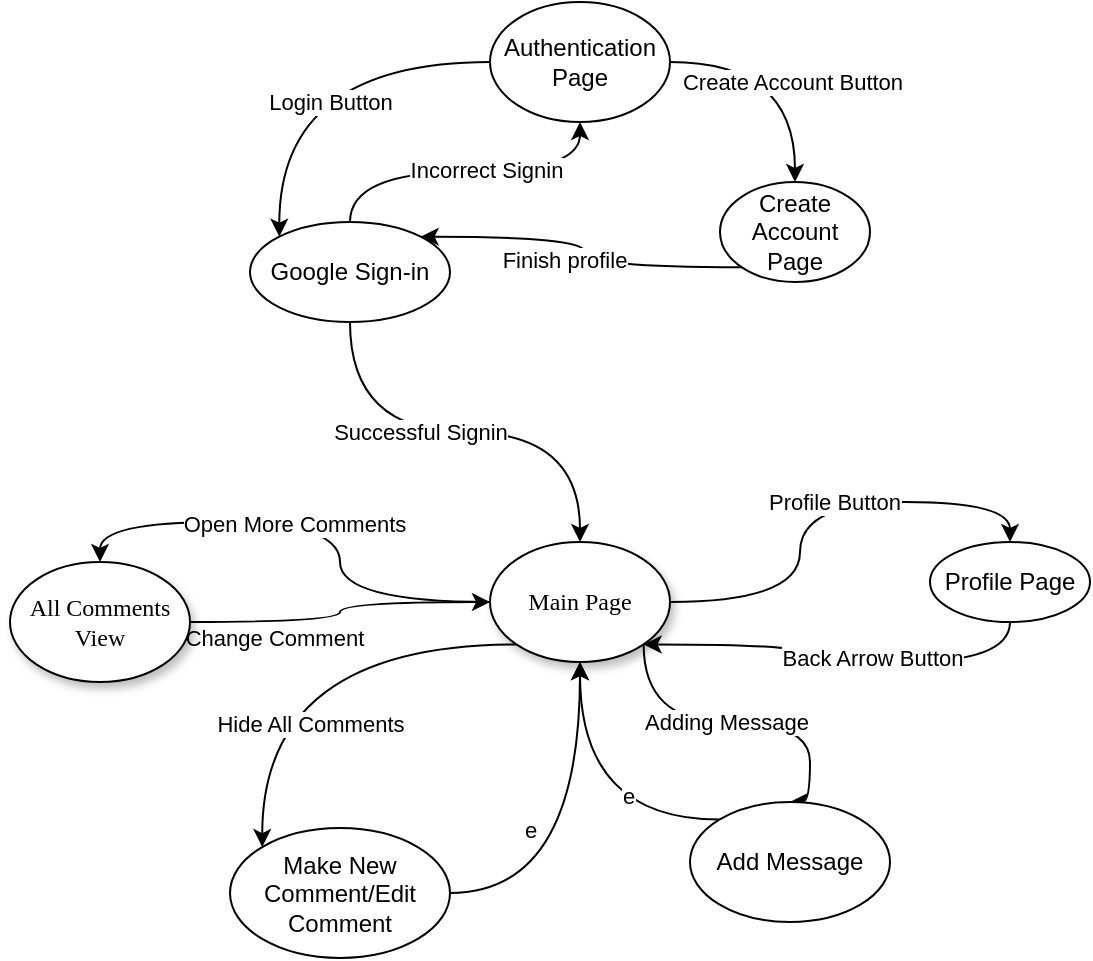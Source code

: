 <mxfile version="21.1.2" type="device">
  <diagram name="Page-1" id="42789a77-a242-8287-6e28-9cd8cfd52e62">
    <mxGraphModel dx="1026" dy="1381" grid="1" gridSize="10" guides="1" tooltips="1" connect="1" arrows="1" fold="1" page="1" pageScale="1" pageWidth="1100" pageHeight="850" background="none" math="0" shadow="0">
      <root>
        <mxCell id="0" />
        <mxCell id="1" parent="0" />
        <mxCell id="caEUmY_EbgFFmlqhqT1D-3" style="edgeStyle=orthogonalEdgeStyle;rounded=0;orthogonalLoop=1;jettySize=auto;html=1;exitX=0;exitY=0.5;exitDx=0;exitDy=0;entryX=0.5;entryY=0;entryDx=0;entryDy=0;curved=1;" parent="1" source="1ea317790d2ca983-1" target="caEUmY_EbgFFmlqhqT1D-1" edge="1">
          <mxGeometry relative="1" as="geometry" />
        </mxCell>
        <mxCell id="caEUmY_EbgFFmlqhqT1D-4" value="Open More Comments" style="edgeLabel;html=1;align=center;verticalAlign=middle;resizable=0;points=[];" parent="caEUmY_EbgFFmlqhqT1D-3" vertex="1" connectable="0">
          <mxGeometry x="0.084" y="1" relative="1" as="geometry">
            <mxPoint as="offset" />
          </mxGeometry>
        </mxCell>
        <mxCell id="caEUmY_EbgFFmlqhqT1D-7" style="edgeStyle=orthogonalEdgeStyle;rounded=0;orthogonalLoop=1;jettySize=auto;html=1;exitX=1;exitY=0.5;exitDx=0;exitDy=0;entryX=0.5;entryY=0;entryDx=0;entryDy=0;curved=1;" parent="1" source="1ea317790d2ca983-1" target="Jl37D4_dwbG5JCIoD-hL-33" edge="1">
          <mxGeometry relative="1" as="geometry" />
        </mxCell>
        <mxCell id="caEUmY_EbgFFmlqhqT1D-10" value="Profile Button" style="edgeLabel;html=1;align=center;verticalAlign=middle;resizable=0;points=[];" parent="caEUmY_EbgFFmlqhqT1D-7" vertex="1" connectable="0">
          <mxGeometry x="0.1" relative="1" as="geometry">
            <mxPoint as="offset" />
          </mxGeometry>
        </mxCell>
        <mxCell id="RDnHysUzvk7rDg8fTse5-3" style="edgeStyle=orthogonalEdgeStyle;rounded=0;orthogonalLoop=1;jettySize=auto;html=1;exitX=0;exitY=1;exitDx=0;exitDy=0;entryX=0;entryY=0;entryDx=0;entryDy=0;curved=1;" edge="1" parent="1" source="1ea317790d2ca983-1" target="RDnHysUzvk7rDg8fTse5-1">
          <mxGeometry relative="1" as="geometry" />
        </mxCell>
        <mxCell id="RDnHysUzvk7rDg8fTse5-7" value="Change Comment" style="edgeLabel;html=1;align=center;verticalAlign=middle;resizable=0;points=[];" vertex="1" connectable="0" parent="RDnHysUzvk7rDg8fTse5-3">
          <mxGeometry x="0.062" y="-3" relative="1" as="geometry">
            <mxPoint as="offset" />
          </mxGeometry>
        </mxCell>
        <mxCell id="RDnHysUzvk7rDg8fTse5-5" style="edgeStyle=orthogonalEdgeStyle;rounded=0;orthogonalLoop=1;jettySize=auto;html=1;exitX=1;exitY=1;exitDx=0;exitDy=0;entryX=0.5;entryY=0;entryDx=0;entryDy=0;curved=1;" edge="1" parent="1" source="1ea317790d2ca983-1" target="RDnHysUzvk7rDg8fTse5-2">
          <mxGeometry relative="1" as="geometry">
            <Array as="points">
              <mxPoint x="547" y="340" />
              <mxPoint x="630" y="340" />
            </Array>
          </mxGeometry>
        </mxCell>
        <mxCell id="RDnHysUzvk7rDg8fTse5-9" value="Adding Message" style="edgeLabel;html=1;align=center;verticalAlign=middle;resizable=0;points=[];" vertex="1" connectable="0" parent="RDnHysUzvk7rDg8fTse5-5">
          <mxGeometry x="-0.07" relative="1" as="geometry">
            <mxPoint as="offset" />
          </mxGeometry>
        </mxCell>
        <mxCell id="1ea317790d2ca983-1" value="Main Page" style="ellipse;whiteSpace=wrap;html=1;rounded=0;shadow=1;comic=0;labelBackgroundColor=none;strokeWidth=1;fontFamily=Verdana;fontSize=12;align=center;" parent="1" vertex="1">
          <mxGeometry x="470" y="250" width="90" height="60" as="geometry" />
        </mxCell>
        <mxCell id="Jl37D4_dwbG5JCIoD-hL-5" style="edgeStyle=orthogonalEdgeStyle;rounded=0;orthogonalLoop=1;jettySize=auto;html=1;exitX=0;exitY=0.5;exitDx=0;exitDy=0;entryX=0;entryY=0;entryDx=0;entryDy=0;curved=1;" parent="1" source="Jl37D4_dwbG5JCIoD-hL-2" target="Jl37D4_dwbG5JCIoD-hL-11" edge="1">
          <mxGeometry relative="1" as="geometry">
            <mxPoint x="422.5" y="70" as="targetPoint" />
          </mxGeometry>
        </mxCell>
        <mxCell id="Jl37D4_dwbG5JCIoD-hL-7" value="&lt;div&gt;Login Button&lt;/div&gt;" style="edgeLabel;html=1;align=center;verticalAlign=middle;resizable=0;points=[];" parent="Jl37D4_dwbG5JCIoD-hL-5" vertex="1" connectable="0">
          <mxGeometry x="0.177" y="10" relative="1" as="geometry">
            <mxPoint x="15" y="12" as="offset" />
          </mxGeometry>
        </mxCell>
        <mxCell id="Jl37D4_dwbG5JCIoD-hL-9" value="Create Account Button" style="edgeStyle=orthogonalEdgeStyle;rounded=0;orthogonalLoop=1;jettySize=auto;html=1;exitX=1;exitY=0.5;exitDx=0;exitDy=0;entryX=0.5;entryY=0;entryDx=0;entryDy=0;curved=1;" parent="1" source="Jl37D4_dwbG5JCIoD-hL-2" target="Jl37D4_dwbG5JCIoD-hL-4" edge="1">
          <mxGeometry x="0.184" y="-2" relative="1" as="geometry">
            <mxPoint as="offset" />
          </mxGeometry>
        </mxCell>
        <mxCell id="Jl37D4_dwbG5JCIoD-hL-2" value="Authentication Page" style="ellipse;whiteSpace=wrap;html=1;" parent="1" vertex="1">
          <mxGeometry x="470" y="-20" width="90" height="60" as="geometry" />
        </mxCell>
        <mxCell id="Jl37D4_dwbG5JCIoD-hL-18" value="" style="edgeStyle=orthogonalEdgeStyle;rounded=0;orthogonalLoop=1;jettySize=auto;html=1;exitX=1;exitY=0.5;exitDx=0;exitDy=0;entryX=1;entryY=0.5;entryDx=0;entryDy=0;curved=1;" parent="1" source="Jl37D4_dwbG5JCIoD-hL-4" target="Jl37D4_dwbG5JCIoD-hL-4" edge="1">
          <mxGeometry relative="1" as="geometry">
            <mxPoint x="720" y="95" as="targetPoint" />
            <mxPoint as="offset" />
          </mxGeometry>
        </mxCell>
        <mxCell id="Jl37D4_dwbG5JCIoD-hL-26" style="edgeStyle=orthogonalEdgeStyle;rounded=0;orthogonalLoop=1;jettySize=auto;html=1;exitX=0;exitY=1;exitDx=0;exitDy=0;entryX=1;entryY=0;entryDx=0;entryDy=0;curved=1;" parent="1" source="Jl37D4_dwbG5JCIoD-hL-4" target="Jl37D4_dwbG5JCIoD-hL-11" edge="1">
          <mxGeometry relative="1" as="geometry" />
        </mxCell>
        <mxCell id="Jl37D4_dwbG5JCIoD-hL-27" value="Finish profile" style="edgeLabel;html=1;align=center;verticalAlign=middle;resizable=0;points=[];" parent="Jl37D4_dwbG5JCIoD-hL-26" vertex="1" connectable="0">
          <mxGeometry x="0.231" y="11" relative="1" as="geometry">
            <mxPoint x="4" as="offset" />
          </mxGeometry>
        </mxCell>
        <mxCell id="Jl37D4_dwbG5JCIoD-hL-4" value="Create Account Page" style="ellipse;whiteSpace=wrap;html=1;" parent="1" vertex="1">
          <mxGeometry x="585" y="70" width="75" height="50" as="geometry" />
        </mxCell>
        <mxCell id="Jl37D4_dwbG5JCIoD-hL-13" style="edgeStyle=orthogonalEdgeStyle;rounded=0;orthogonalLoop=1;jettySize=auto;html=1;exitX=0.5;exitY=1;exitDx=0;exitDy=0;entryX=0.5;entryY=0;entryDx=0;entryDy=0;curved=1;" parent="1" source="Jl37D4_dwbG5JCIoD-hL-11" target="1ea317790d2ca983-1" edge="1">
          <mxGeometry relative="1" as="geometry" />
        </mxCell>
        <mxCell id="Jl37D4_dwbG5JCIoD-hL-14" value="Successful Signin" style="edgeLabel;html=1;align=center;verticalAlign=middle;resizable=0;points=[];" parent="Jl37D4_dwbG5JCIoD-hL-13" vertex="1" connectable="0">
          <mxGeometry x="-0.2" relative="1" as="geometry">
            <mxPoint as="offset" />
          </mxGeometry>
        </mxCell>
        <mxCell id="Jl37D4_dwbG5JCIoD-hL-30" style="edgeStyle=orthogonalEdgeStyle;rounded=0;orthogonalLoop=1;jettySize=auto;html=1;exitX=0.5;exitY=0;exitDx=0;exitDy=0;entryX=0.5;entryY=1;entryDx=0;entryDy=0;curved=1;" parent="1" source="Jl37D4_dwbG5JCIoD-hL-11" target="Jl37D4_dwbG5JCIoD-hL-2" edge="1">
          <mxGeometry relative="1" as="geometry" />
        </mxCell>
        <mxCell id="Jl37D4_dwbG5JCIoD-hL-31" value="Incorrect Signin" style="edgeLabel;html=1;align=center;verticalAlign=middle;resizable=0;points=[];" parent="Jl37D4_dwbG5JCIoD-hL-30" vertex="1" connectable="0">
          <mxGeometry x="0.127" y="1" relative="1" as="geometry">
            <mxPoint as="offset" />
          </mxGeometry>
        </mxCell>
        <mxCell id="Jl37D4_dwbG5JCIoD-hL-11" value="Google Sign-in" style="ellipse;whiteSpace=wrap;html=1;" parent="1" vertex="1">
          <mxGeometry x="350" y="90" width="100" height="50" as="geometry" />
        </mxCell>
        <mxCell id="caEUmY_EbgFFmlqhqT1D-9" style="edgeStyle=orthogonalEdgeStyle;rounded=0;orthogonalLoop=1;jettySize=auto;html=1;exitX=0.5;exitY=1;exitDx=0;exitDy=0;entryX=1;entryY=1;entryDx=0;entryDy=0;curved=1;" parent="1" source="Jl37D4_dwbG5JCIoD-hL-33" target="1ea317790d2ca983-1" edge="1">
          <mxGeometry relative="1" as="geometry" />
        </mxCell>
        <mxCell id="caEUmY_EbgFFmlqhqT1D-11" value="Back Arrow Button" style="edgeLabel;html=1;align=center;verticalAlign=middle;resizable=0;points=[];" parent="caEUmY_EbgFFmlqhqT1D-9" vertex="1" connectable="0">
          <mxGeometry x="-0.155" y="-2" relative="1" as="geometry">
            <mxPoint as="offset" />
          </mxGeometry>
        </mxCell>
        <mxCell id="Jl37D4_dwbG5JCIoD-hL-33" value="Profile Page" style="ellipse;whiteSpace=wrap;html=1;" parent="1" vertex="1">
          <mxGeometry x="690" y="250" width="80" height="40" as="geometry" />
        </mxCell>
        <mxCell id="caEUmY_EbgFFmlqhqT1D-5" style="edgeStyle=orthogonalEdgeStyle;rounded=0;orthogonalLoop=1;jettySize=auto;html=1;exitX=1;exitY=0.5;exitDx=0;exitDy=0;entryX=0;entryY=0.5;entryDx=0;entryDy=0;curved=1;" parent="1" source="caEUmY_EbgFFmlqhqT1D-1" target="1ea317790d2ca983-1" edge="1">
          <mxGeometry relative="1" as="geometry" />
        </mxCell>
        <mxCell id="caEUmY_EbgFFmlqhqT1D-6" value="Hide All Comments" style="edgeLabel;html=1;align=center;verticalAlign=middle;resizable=0;points=[];" parent="caEUmY_EbgFFmlqhqT1D-5" vertex="1" connectable="0">
          <mxGeometry x="0.019" y="-1" relative="1" as="geometry">
            <mxPoint x="-16" y="57" as="offset" />
          </mxGeometry>
        </mxCell>
        <mxCell id="caEUmY_EbgFFmlqhqT1D-1" value="All Comments View" style="ellipse;whiteSpace=wrap;html=1;rounded=0;shadow=1;comic=0;labelBackgroundColor=none;strokeWidth=1;fontFamily=Verdana;fontSize=12;align=center;" parent="1" vertex="1">
          <mxGeometry x="230" y="260" width="90" height="60" as="geometry" />
        </mxCell>
        <mxCell id="RDnHysUzvk7rDg8fTse5-4" style="edgeStyle=orthogonalEdgeStyle;rounded=0;orthogonalLoop=1;jettySize=auto;html=1;exitX=1;exitY=0.5;exitDx=0;exitDy=0;entryX=0.5;entryY=1;entryDx=0;entryDy=0;curved=1;" edge="1" parent="1" source="RDnHysUzvk7rDg8fTse5-1" target="1ea317790d2ca983-1">
          <mxGeometry relative="1" as="geometry" />
        </mxCell>
        <mxCell id="RDnHysUzvk7rDg8fTse5-8" value="e" style="edgeLabel;html=1;align=center;verticalAlign=middle;resizable=0;points=[];" vertex="1" connectable="0" parent="RDnHysUzvk7rDg8fTse5-4">
          <mxGeometry x="-0.184" y="3" relative="1" as="geometry">
            <mxPoint x="-22" y="-23" as="offset" />
          </mxGeometry>
        </mxCell>
        <mxCell id="RDnHysUzvk7rDg8fTse5-1" value="&lt;div&gt;Make New Comment/Edit Comment&lt;br&gt;&lt;/div&gt;" style="ellipse;whiteSpace=wrap;html=1;" vertex="1" parent="1">
          <mxGeometry x="340" y="393" width="110" height="65" as="geometry" />
        </mxCell>
        <mxCell id="RDnHysUzvk7rDg8fTse5-6" style="edgeStyle=orthogonalEdgeStyle;rounded=0;orthogonalLoop=1;jettySize=auto;html=1;exitX=0;exitY=0;exitDx=0;exitDy=0;entryX=0.5;entryY=1;entryDx=0;entryDy=0;curved=1;" edge="1" parent="1" source="RDnHysUzvk7rDg8fTse5-2" target="1ea317790d2ca983-1">
          <mxGeometry relative="1" as="geometry" />
        </mxCell>
        <mxCell id="RDnHysUzvk7rDg8fTse5-10" value="e" style="edgeLabel;html=1;align=center;verticalAlign=middle;resizable=0;points=[];" vertex="1" connectable="0" parent="RDnHysUzvk7rDg8fTse5-6">
          <mxGeometry x="-0.385" y="-12" relative="1" as="geometry">
            <mxPoint as="offset" />
          </mxGeometry>
        </mxCell>
        <mxCell id="RDnHysUzvk7rDg8fTse5-2" value="Add Message" style="ellipse;whiteSpace=wrap;html=1;" vertex="1" parent="1">
          <mxGeometry x="570" y="380" width="100" height="60" as="geometry" />
        </mxCell>
      </root>
    </mxGraphModel>
  </diagram>
</mxfile>
